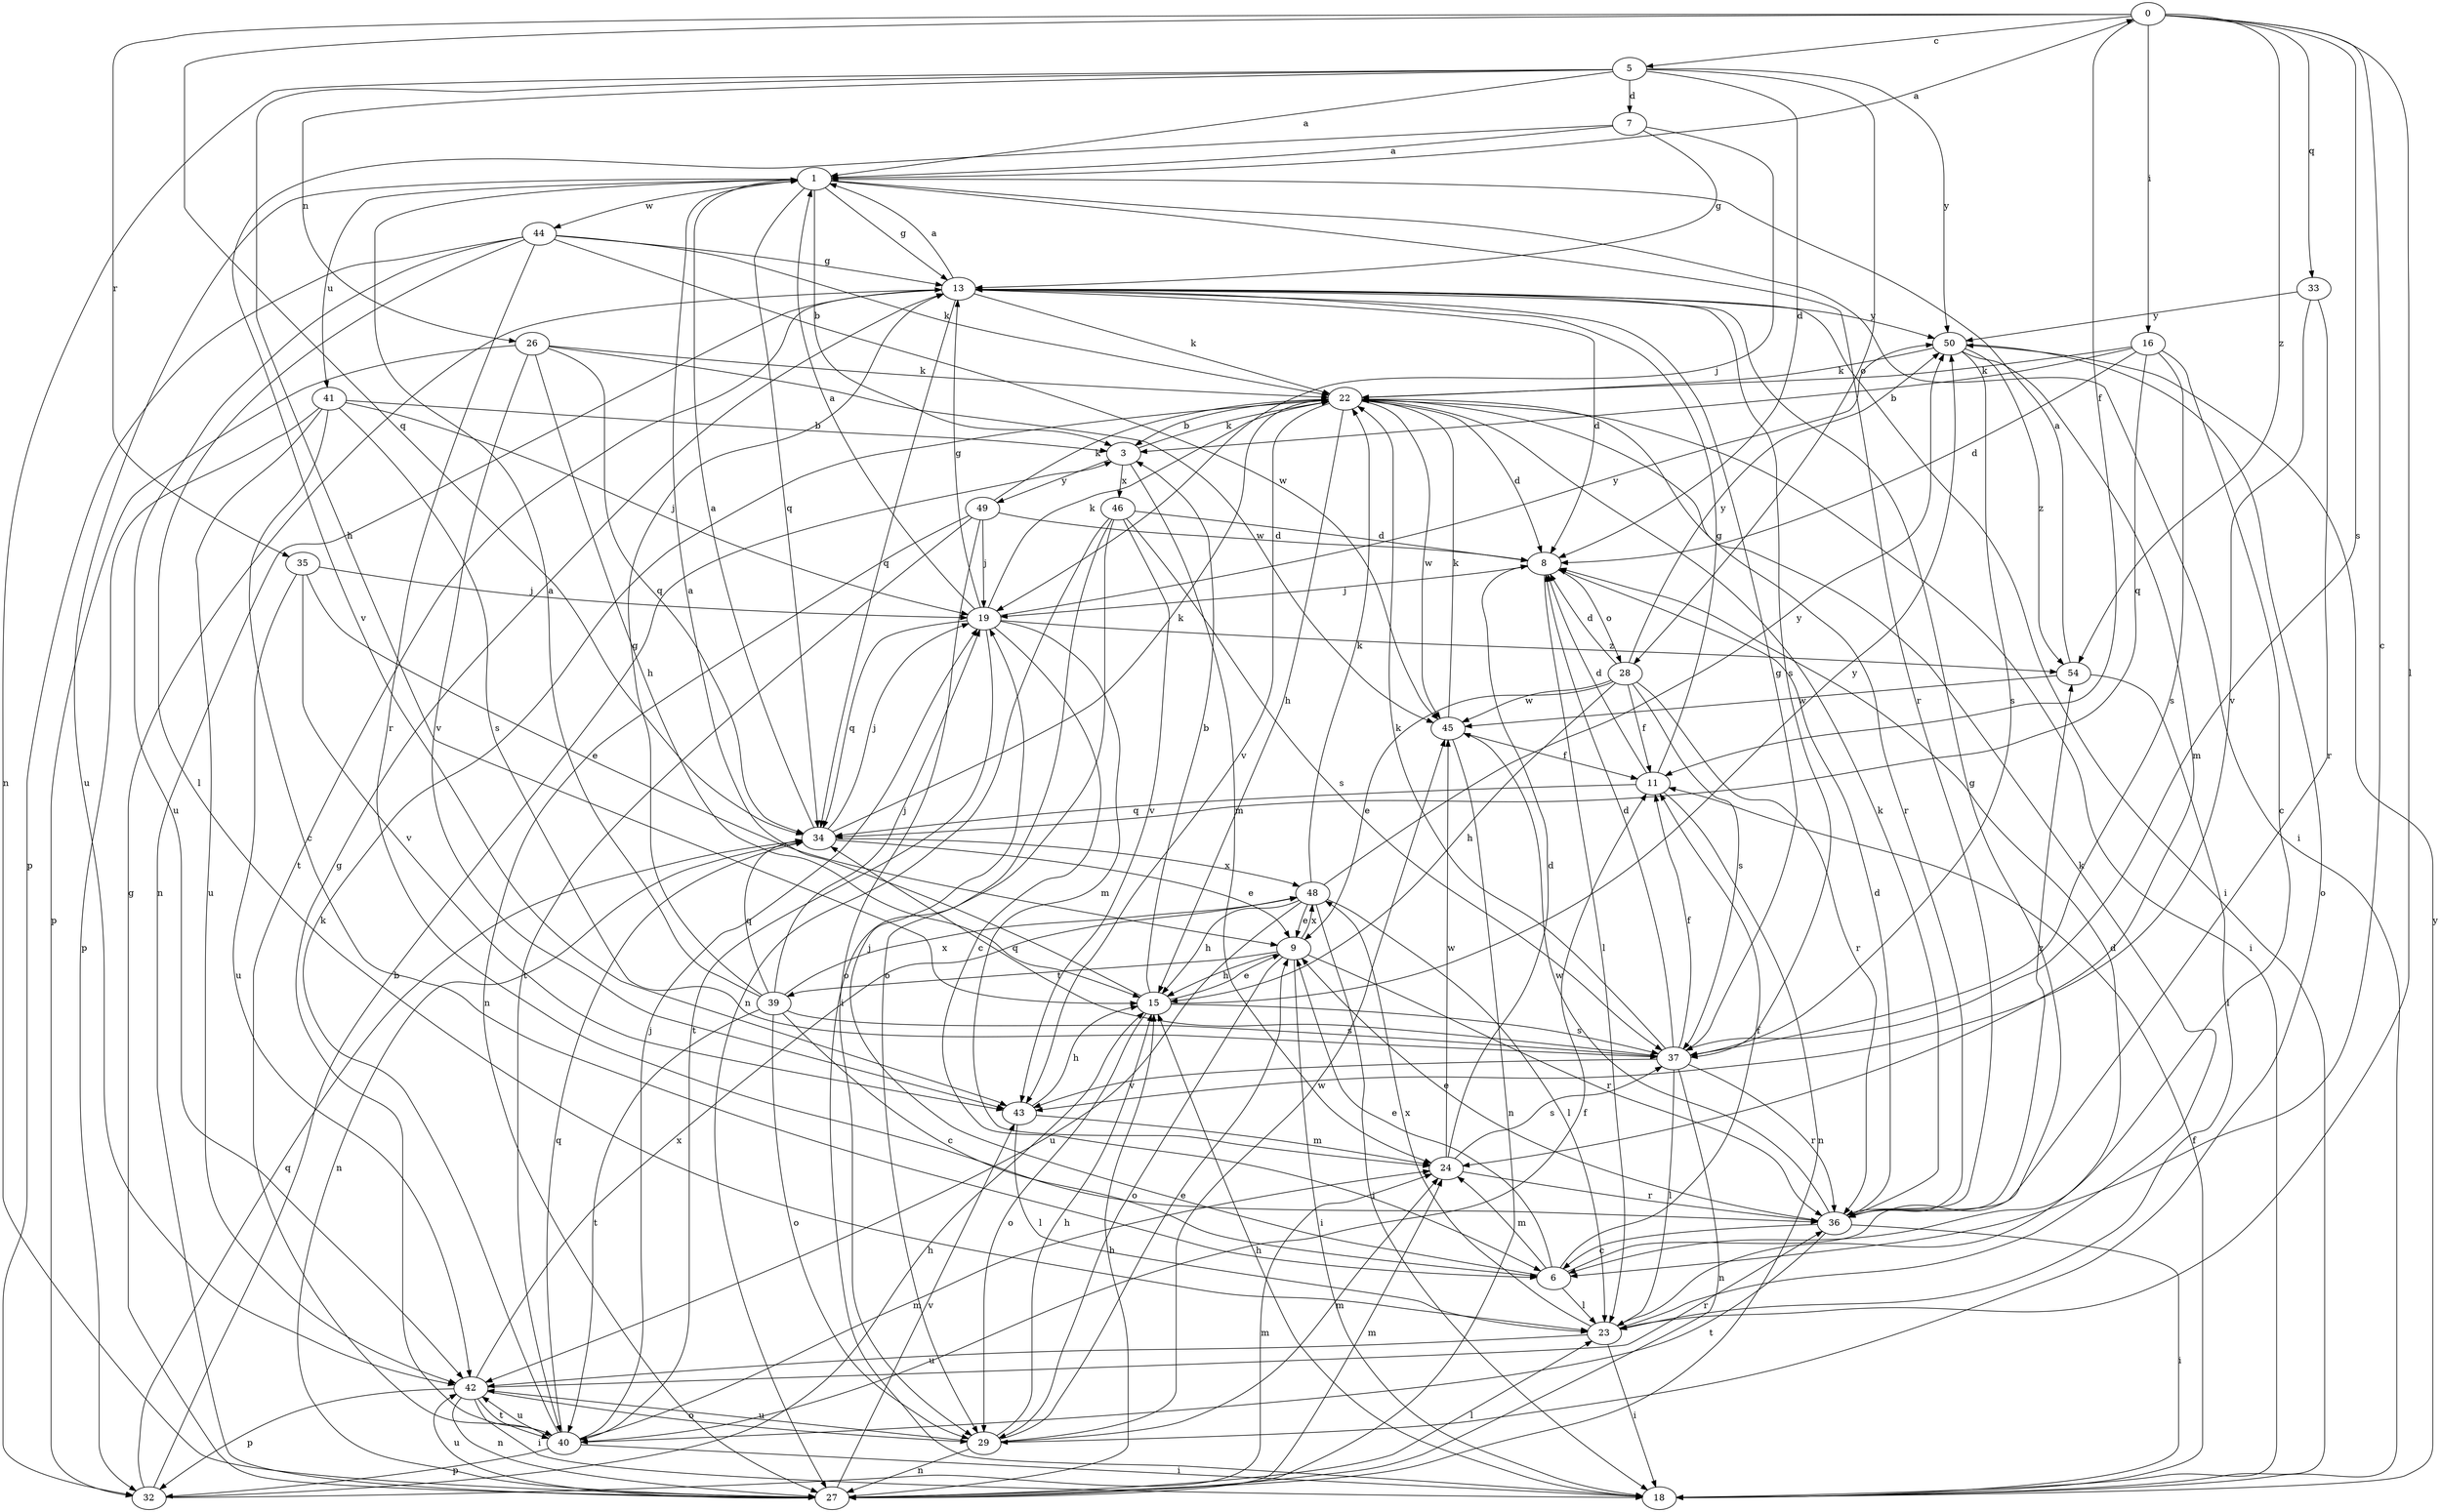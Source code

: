 strict digraph  {
0;
1;
3;
5;
6;
7;
8;
9;
11;
13;
15;
16;
18;
19;
22;
23;
24;
26;
27;
28;
29;
32;
33;
34;
35;
36;
37;
39;
40;
41;
42;
43;
44;
45;
46;
48;
49;
50;
54;
0 -> 5  [label=c];
0 -> 6  [label=c];
0 -> 11  [label=f];
0 -> 16  [label=i];
0 -> 23  [label=l];
0 -> 33  [label=q];
0 -> 34  [label=q];
0 -> 35  [label=r];
0 -> 37  [label=s];
0 -> 54  [label=z];
1 -> 0  [label=a];
1 -> 3  [label=b];
1 -> 13  [label=g];
1 -> 18  [label=i];
1 -> 34  [label=q];
1 -> 36  [label=r];
1 -> 41  [label=u];
1 -> 42  [label=u];
1 -> 44  [label=w];
3 -> 22  [label=k];
3 -> 24  [label=m];
3 -> 46  [label=x];
3 -> 49  [label=y];
5 -> 1  [label=a];
5 -> 7  [label=d];
5 -> 8  [label=d];
5 -> 15  [label=h];
5 -> 26  [label=n];
5 -> 27  [label=n];
5 -> 28  [label=o];
5 -> 50  [label=y];
6 -> 9  [label=e];
6 -> 11  [label=f];
6 -> 13  [label=g];
6 -> 19  [label=j];
6 -> 23  [label=l];
6 -> 24  [label=m];
7 -> 1  [label=a];
7 -> 13  [label=g];
7 -> 19  [label=j];
7 -> 43  [label=v];
8 -> 19  [label=j];
8 -> 23  [label=l];
8 -> 28  [label=o];
9 -> 15  [label=h];
9 -> 18  [label=i];
9 -> 29  [label=o];
9 -> 36  [label=r];
9 -> 39  [label=t];
9 -> 48  [label=x];
11 -> 8  [label=d];
11 -> 13  [label=g];
11 -> 27  [label=n];
11 -> 34  [label=q];
13 -> 1  [label=a];
13 -> 8  [label=d];
13 -> 18  [label=i];
13 -> 22  [label=k];
13 -> 27  [label=n];
13 -> 34  [label=q];
13 -> 37  [label=s];
13 -> 40  [label=t];
13 -> 50  [label=y];
15 -> 1  [label=a];
15 -> 3  [label=b];
15 -> 9  [label=e];
15 -> 29  [label=o];
15 -> 37  [label=s];
15 -> 50  [label=y];
16 -> 3  [label=b];
16 -> 6  [label=c];
16 -> 8  [label=d];
16 -> 22  [label=k];
16 -> 34  [label=q];
16 -> 37  [label=s];
18 -> 11  [label=f];
18 -> 15  [label=h];
18 -> 50  [label=y];
19 -> 1  [label=a];
19 -> 6  [label=c];
19 -> 13  [label=g];
19 -> 22  [label=k];
19 -> 24  [label=m];
19 -> 34  [label=q];
19 -> 40  [label=t];
19 -> 50  [label=y];
19 -> 54  [label=z];
22 -> 3  [label=b];
22 -> 8  [label=d];
22 -> 15  [label=h];
22 -> 18  [label=i];
22 -> 36  [label=r];
22 -> 43  [label=v];
22 -> 45  [label=w];
23 -> 8  [label=d];
23 -> 18  [label=i];
23 -> 22  [label=k];
23 -> 42  [label=u];
23 -> 48  [label=x];
24 -> 8  [label=d];
24 -> 36  [label=r];
24 -> 37  [label=s];
24 -> 45  [label=w];
26 -> 15  [label=h];
26 -> 22  [label=k];
26 -> 32  [label=p];
26 -> 34  [label=q];
26 -> 43  [label=v];
26 -> 45  [label=w];
27 -> 13  [label=g];
27 -> 15  [label=h];
27 -> 23  [label=l];
27 -> 24  [label=m];
27 -> 42  [label=u];
27 -> 43  [label=v];
28 -> 8  [label=d];
28 -> 9  [label=e];
28 -> 11  [label=f];
28 -> 15  [label=h];
28 -> 36  [label=r];
28 -> 37  [label=s];
28 -> 45  [label=w];
28 -> 50  [label=y];
29 -> 9  [label=e];
29 -> 15  [label=h];
29 -> 24  [label=m];
29 -> 27  [label=n];
29 -> 42  [label=u];
29 -> 45  [label=w];
32 -> 3  [label=b];
32 -> 15  [label=h];
32 -> 24  [label=m];
32 -> 34  [label=q];
33 -> 36  [label=r];
33 -> 43  [label=v];
33 -> 50  [label=y];
34 -> 1  [label=a];
34 -> 9  [label=e];
34 -> 19  [label=j];
34 -> 22  [label=k];
34 -> 27  [label=n];
34 -> 48  [label=x];
35 -> 9  [label=e];
35 -> 19  [label=j];
35 -> 42  [label=u];
35 -> 43  [label=v];
36 -> 6  [label=c];
36 -> 8  [label=d];
36 -> 9  [label=e];
36 -> 18  [label=i];
36 -> 22  [label=k];
36 -> 40  [label=t];
36 -> 45  [label=w];
36 -> 54  [label=z];
37 -> 8  [label=d];
37 -> 11  [label=f];
37 -> 13  [label=g];
37 -> 22  [label=k];
37 -> 23  [label=l];
37 -> 27  [label=n];
37 -> 34  [label=q];
37 -> 36  [label=r];
37 -> 43  [label=v];
39 -> 1  [label=a];
39 -> 6  [label=c];
39 -> 13  [label=g];
39 -> 19  [label=j];
39 -> 29  [label=o];
39 -> 34  [label=q];
39 -> 37  [label=s];
39 -> 40  [label=t];
39 -> 48  [label=x];
40 -> 11  [label=f];
40 -> 13  [label=g];
40 -> 18  [label=i];
40 -> 19  [label=j];
40 -> 22  [label=k];
40 -> 24  [label=m];
40 -> 32  [label=p];
40 -> 34  [label=q];
40 -> 42  [label=u];
41 -> 3  [label=b];
41 -> 6  [label=c];
41 -> 19  [label=j];
41 -> 32  [label=p];
41 -> 37  [label=s];
41 -> 42  [label=u];
42 -> 18  [label=i];
42 -> 27  [label=n];
42 -> 29  [label=o];
42 -> 32  [label=p];
42 -> 36  [label=r];
42 -> 40  [label=t];
42 -> 48  [label=x];
43 -> 15  [label=h];
43 -> 23  [label=l];
43 -> 24  [label=m];
44 -> 13  [label=g];
44 -> 22  [label=k];
44 -> 23  [label=l];
44 -> 32  [label=p];
44 -> 36  [label=r];
44 -> 42  [label=u];
44 -> 45  [label=w];
45 -> 11  [label=f];
45 -> 22  [label=k];
45 -> 27  [label=n];
46 -> 8  [label=d];
46 -> 18  [label=i];
46 -> 27  [label=n];
46 -> 29  [label=o];
46 -> 37  [label=s];
46 -> 43  [label=v];
48 -> 9  [label=e];
48 -> 15  [label=h];
48 -> 18  [label=i];
48 -> 22  [label=k];
48 -> 23  [label=l];
48 -> 42  [label=u];
48 -> 50  [label=y];
49 -> 8  [label=d];
49 -> 19  [label=j];
49 -> 22  [label=k];
49 -> 27  [label=n];
49 -> 29  [label=o];
49 -> 40  [label=t];
50 -> 22  [label=k];
50 -> 24  [label=m];
50 -> 29  [label=o];
50 -> 37  [label=s];
50 -> 54  [label=z];
54 -> 1  [label=a];
54 -> 23  [label=l];
54 -> 45  [label=w];
}
